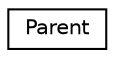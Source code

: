 digraph "Graphical Class Hierarchy"
{
  edge [fontname="Helvetica",fontsize="10",labelfontname="Helvetica",labelfontsize="10"];
  node [fontname="Helvetica",fontsize="10",shape=record];
  rankdir="LR";
  Node0 [label="Parent",height=0.2,width=0.4,color="black", fillcolor="white", style="filled",URL="$classParent.html"];
}
